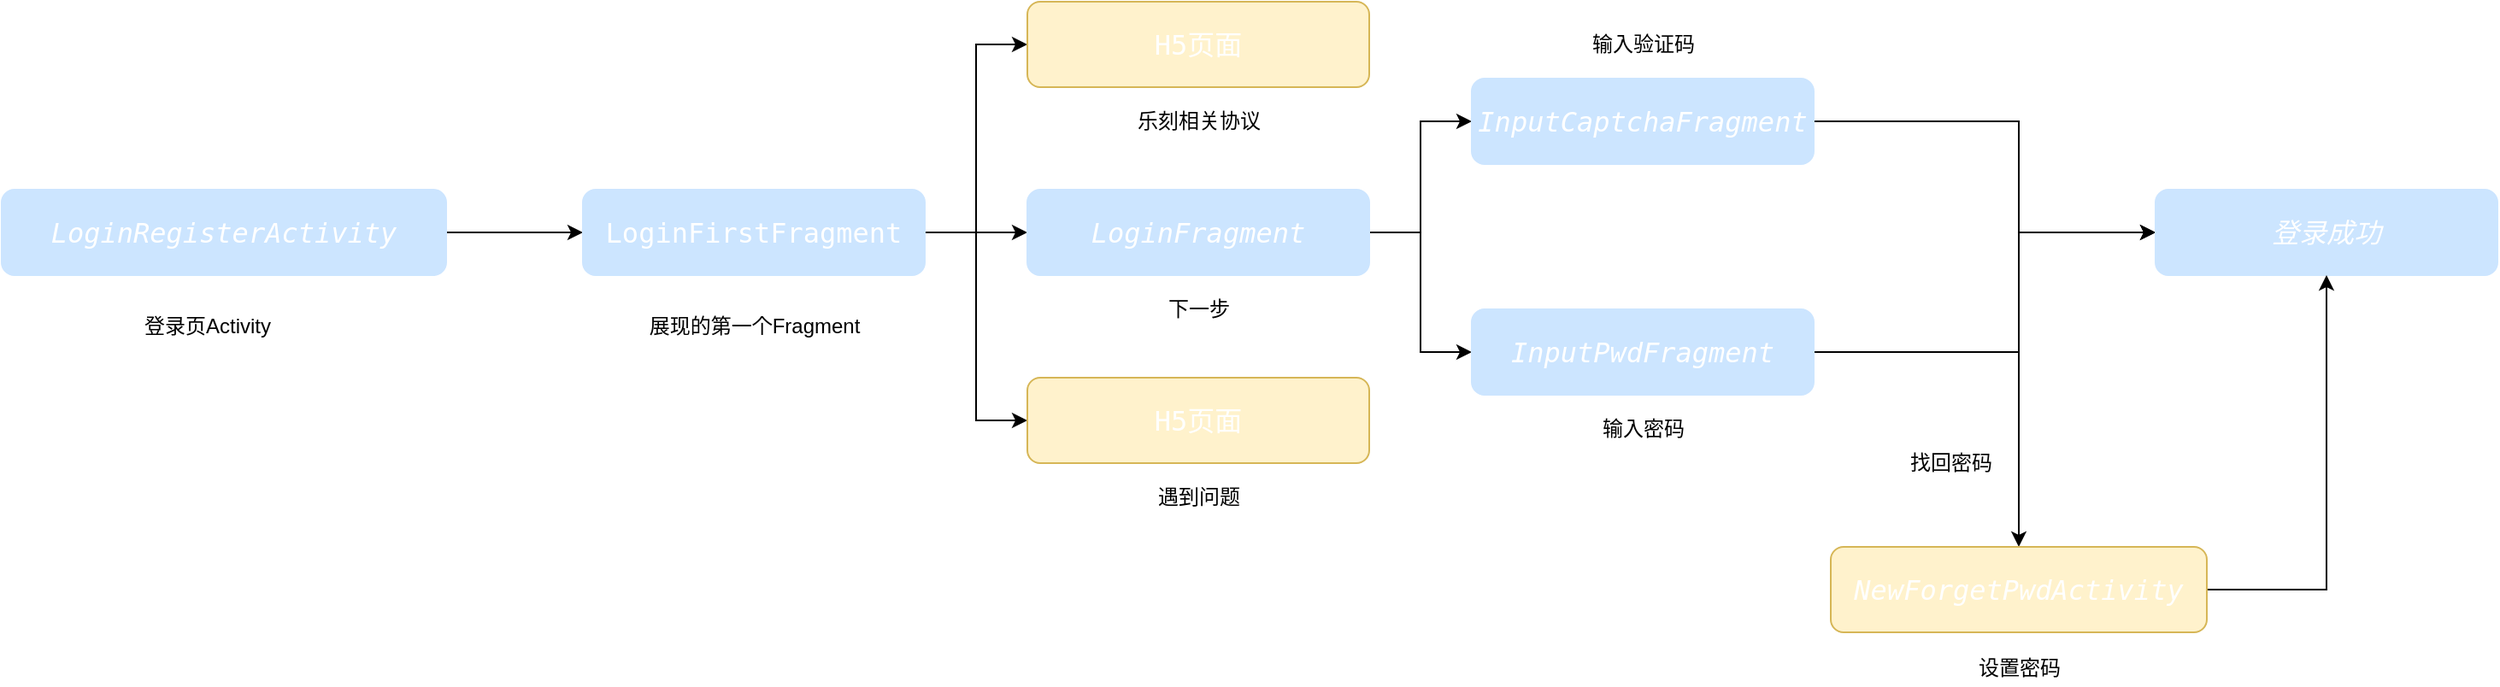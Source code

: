 <mxfile version="14.8.2" type="github">
  <diagram id="nYQA_SCFP9z7AsmTdMuE" name="第 1 页">
    <mxGraphModel dx="1977" dy="1193" grid="1" gridSize="10" guides="1" tooltips="1" connect="1" arrows="1" fold="1" page="1" pageScale="1" pageWidth="3300" pageHeight="2339" math="0" shadow="0">
      <root>
        <mxCell id="0" />
        <mxCell id="1" parent="0" />
        <mxCell id="pK-iJ0P--daHXMUOZHyA-3" style="edgeStyle=orthogonalEdgeStyle;rounded=0;orthogonalLoop=1;jettySize=auto;html=1;exitX=1;exitY=0.5;exitDx=0;exitDy=0;fontColor=#FFFFFF;" edge="1" parent="1" source="pK-iJ0P--daHXMUOZHyA-1" target="pK-iJ0P--daHXMUOZHyA-2">
          <mxGeometry relative="1" as="geometry" />
        </mxCell>
        <mxCell id="pK-iJ0P--daHXMUOZHyA-1" value="&lt;pre style=&quot;font-family: menlo, monospace; font-size: 12pt;&quot;&gt;&lt;span style=&quot;font-style: italic;&quot;&gt;LoginRegisterActivity&lt;/span&gt;&lt;/pre&gt;" style="rounded=1;whiteSpace=wrap;html=1;fillColor=#cce5ff;fontColor=#FFFFFF;labelBackgroundColor=none;strokeColor=#CCE5FF;" vertex="1" parent="1">
          <mxGeometry x="220" y="490" width="260" height="50" as="geometry" />
        </mxCell>
        <mxCell id="pK-iJ0P--daHXMUOZHyA-9" style="edgeStyle=orthogonalEdgeStyle;rounded=0;orthogonalLoop=1;jettySize=auto;html=1;exitX=1;exitY=0.5;exitDx=0;exitDy=0;entryX=0;entryY=0.5;entryDx=0;entryDy=0;fontColor=#000000;" edge="1" parent="1" source="pK-iJ0P--daHXMUOZHyA-2" target="pK-iJ0P--daHXMUOZHyA-6">
          <mxGeometry relative="1" as="geometry" />
        </mxCell>
        <mxCell id="pK-iJ0P--daHXMUOZHyA-10" style="edgeStyle=orthogonalEdgeStyle;rounded=0;orthogonalLoop=1;jettySize=auto;html=1;exitX=1;exitY=0.5;exitDx=0;exitDy=0;entryX=0;entryY=0.5;entryDx=0;entryDy=0;fontColor=#000000;" edge="1" parent="1" source="pK-iJ0P--daHXMUOZHyA-2" target="pK-iJ0P--daHXMUOZHyA-7">
          <mxGeometry relative="1" as="geometry" />
        </mxCell>
        <mxCell id="pK-iJ0P--daHXMUOZHyA-11" style="edgeStyle=orthogonalEdgeStyle;rounded=0;orthogonalLoop=1;jettySize=auto;html=1;exitX=1;exitY=0.5;exitDx=0;exitDy=0;entryX=0;entryY=0.5;entryDx=0;entryDy=0;fontColor=#000000;" edge="1" parent="1" source="pK-iJ0P--daHXMUOZHyA-2" target="pK-iJ0P--daHXMUOZHyA-8">
          <mxGeometry relative="1" as="geometry" />
        </mxCell>
        <mxCell id="pK-iJ0P--daHXMUOZHyA-2" value="&lt;pre style=&quot;font-family: menlo, monospace; font-size: 12pt;&quot;&gt;LoginFirstFragment&lt;/pre&gt;" style="rounded=1;whiteSpace=wrap;html=1;labelBackgroundColor=none;fontColor=#FFFFFF;fillColor=#CCE5FF;strokeColor=#CCE5FF;" vertex="1" parent="1">
          <mxGeometry x="560" y="490" width="200" height="50" as="geometry" />
        </mxCell>
        <mxCell id="pK-iJ0P--daHXMUOZHyA-4" value="&lt;font color=&quot;#000000&quot;&gt;登录页Activity&lt;/font&gt;" style="text;html=1;align=center;verticalAlign=middle;resizable=0;points=[];autosize=1;strokeColor=none;fontColor=#FFFFFF;" vertex="1" parent="1">
          <mxGeometry x="295" y="560" width="90" height="20" as="geometry" />
        </mxCell>
        <mxCell id="pK-iJ0P--daHXMUOZHyA-5" value="展现的第一个Fragment&lt;br&gt;" style="text;html=1;align=center;verticalAlign=middle;resizable=0;points=[];autosize=1;strokeColor=none;" vertex="1" parent="1">
          <mxGeometry x="590" y="560" width="140" height="20" as="geometry" />
        </mxCell>
        <mxCell id="pK-iJ0P--daHXMUOZHyA-6" value="&lt;pre style=&quot;font-family: &amp;#34;menlo&amp;#34; , monospace ; font-size: 12pt&quot;&gt;H5页面&lt;/pre&gt;" style="rounded=1;whiteSpace=wrap;html=1;fillColor=#fff2cc;strokeColor=#d6b656;labelBackgroundColor=none;fontColor=#FFFFFF;" vertex="1" parent="1">
          <mxGeometry x="820" y="380" width="200" height="50" as="geometry" />
        </mxCell>
        <mxCell id="pK-iJ0P--daHXMUOZHyA-20" style="edgeStyle=orthogonalEdgeStyle;rounded=0;orthogonalLoop=1;jettySize=auto;html=1;exitX=1;exitY=0.5;exitDx=0;exitDy=0;entryX=0;entryY=0.5;entryDx=0;entryDy=0;fontColor=#000000;" edge="1" parent="1" source="pK-iJ0P--daHXMUOZHyA-7" target="pK-iJ0P--daHXMUOZHyA-18">
          <mxGeometry relative="1" as="geometry" />
        </mxCell>
        <mxCell id="pK-iJ0P--daHXMUOZHyA-21" style="edgeStyle=orthogonalEdgeStyle;rounded=0;orthogonalLoop=1;jettySize=auto;html=1;exitX=1;exitY=0.5;exitDx=0;exitDy=0;entryX=0;entryY=0.5;entryDx=0;entryDy=0;fontColor=#000000;" edge="1" parent="1" source="pK-iJ0P--daHXMUOZHyA-7" target="pK-iJ0P--daHXMUOZHyA-19">
          <mxGeometry relative="1" as="geometry" />
        </mxCell>
        <mxCell id="pK-iJ0P--daHXMUOZHyA-7" value="&lt;pre style=&quot;font-family: &amp;#34;menlo&amp;#34; , monospace ; font-size: 12pt&quot;&gt;&lt;pre style=&quot;font-family: &amp;#34;menlo&amp;#34; , monospace ; font-size: 12pt&quot;&gt;&lt;span style=&quot;font-style: italic&quot;&gt;LoginFragment&lt;/span&gt;&lt;/pre&gt;&lt;/pre&gt;" style="rounded=1;whiteSpace=wrap;html=1;labelBackgroundColor=none;fontColor=#FFFFFF;fillColor=#CCE5FF;strokeColor=#CCE5FF;" vertex="1" parent="1">
          <mxGeometry x="820" y="490" width="200" height="50" as="geometry" />
        </mxCell>
        <mxCell id="pK-iJ0P--daHXMUOZHyA-8" value="&lt;pre style=&quot;font-family: &amp;#34;menlo&amp;#34; , monospace ; font-size: 12pt&quot;&gt;H5页面&lt;/pre&gt;" style="rounded=1;whiteSpace=wrap;html=1;fillColor=#fff2cc;strokeColor=#d6b656;labelBackgroundColor=none;fontColor=#FFFFFF;" vertex="1" parent="1">
          <mxGeometry x="820" y="600" width="200" height="50" as="geometry" />
        </mxCell>
        <mxCell id="pK-iJ0P--daHXMUOZHyA-12" value="乐刻相关协议" style="text;html=1;align=center;verticalAlign=middle;resizable=0;points=[];autosize=1;strokeColor=none;" vertex="1" parent="1">
          <mxGeometry x="875" y="440" width="90" height="20" as="geometry" />
        </mxCell>
        <mxCell id="pK-iJ0P--daHXMUOZHyA-13" value="下一步" style="text;html=1;align=center;verticalAlign=middle;resizable=0;points=[];autosize=1;strokeColor=none;" vertex="1" parent="1">
          <mxGeometry x="895" y="550" width="50" height="20" as="geometry" />
        </mxCell>
        <mxCell id="pK-iJ0P--daHXMUOZHyA-14" value="遇到问题" style="text;html=1;align=center;verticalAlign=middle;resizable=0;points=[];autosize=1;strokeColor=none;" vertex="1" parent="1">
          <mxGeometry x="890" y="660" width="60" height="20" as="geometry" />
        </mxCell>
        <mxCell id="pK-iJ0P--daHXMUOZHyA-27" style="edgeStyle=orthogonalEdgeStyle;rounded=0;orthogonalLoop=1;jettySize=auto;html=1;exitX=1;exitY=0.5;exitDx=0;exitDy=0;entryX=0;entryY=0.5;entryDx=0;entryDy=0;fontColor=#000000;" edge="1" parent="1" source="pK-iJ0P--daHXMUOZHyA-18" target="pK-iJ0P--daHXMUOZHyA-26">
          <mxGeometry relative="1" as="geometry">
            <Array as="points">
              <mxPoint x="1400" y="450" />
              <mxPoint x="1400" y="515" />
            </Array>
          </mxGeometry>
        </mxCell>
        <mxCell id="pK-iJ0P--daHXMUOZHyA-18" value="&lt;pre style=&quot;font-family: &amp;#34;menlo&amp;#34; , monospace ; font-size: 12pt&quot;&gt;&lt;pre style=&quot;font-family: &amp;#34;menlo&amp;#34; , monospace ; font-size: 12pt&quot;&gt;&lt;pre style=&quot;font-family: &amp;#34;menlo&amp;#34; , monospace ; font-size: 12pt&quot;&gt;&lt;span style=&quot;font-style: italic&quot;&gt;InputCaptchaFragment&lt;/span&gt;&lt;/pre&gt;&lt;/pre&gt;&lt;/pre&gt;" style="rounded=1;whiteSpace=wrap;html=1;labelBackgroundColor=none;fontColor=#FFFFFF;fillColor=#CCE5FF;strokeColor=#CCE5FF;" vertex="1" parent="1">
          <mxGeometry x="1080" y="425" width="200" height="50" as="geometry" />
        </mxCell>
        <mxCell id="pK-iJ0P--daHXMUOZHyA-28" style="edgeStyle=orthogonalEdgeStyle;rounded=0;orthogonalLoop=1;jettySize=auto;html=1;exitX=1;exitY=0.5;exitDx=0;exitDy=0;entryX=0;entryY=0.5;entryDx=0;entryDy=0;fontColor=#000000;" edge="1" parent="1" source="pK-iJ0P--daHXMUOZHyA-19" target="pK-iJ0P--daHXMUOZHyA-26">
          <mxGeometry relative="1" as="geometry">
            <Array as="points">
              <mxPoint x="1400" y="585" />
              <mxPoint x="1400" y="515" />
            </Array>
          </mxGeometry>
        </mxCell>
        <mxCell id="pK-iJ0P--daHXMUOZHyA-32" style="edgeStyle=orthogonalEdgeStyle;rounded=0;orthogonalLoop=1;jettySize=auto;html=1;exitX=1;exitY=0.5;exitDx=0;exitDy=0;entryX=0.5;entryY=0;entryDx=0;entryDy=0;fontColor=#000000;" edge="1" parent="1" source="pK-iJ0P--daHXMUOZHyA-19" target="pK-iJ0P--daHXMUOZHyA-31">
          <mxGeometry relative="1" as="geometry" />
        </mxCell>
        <mxCell id="pK-iJ0P--daHXMUOZHyA-19" value="&lt;pre style=&quot;font-family: &amp;#34;menlo&amp;#34; , monospace ; font-size: 12pt&quot;&gt;&lt;pre style=&quot;font-family: &amp;#34;menlo&amp;#34; , monospace ; font-size: 12pt&quot;&gt;&lt;pre style=&quot;font-family: &amp;#34;menlo&amp;#34; , monospace ; font-size: 12pt&quot;&gt;&lt;span style=&quot;font-style: italic&quot;&gt;InputPwdFragment&lt;/span&gt;&lt;/pre&gt;&lt;/pre&gt;&lt;/pre&gt;" style="rounded=1;whiteSpace=wrap;html=1;labelBackgroundColor=none;fontColor=#FFFFFF;fillColor=#CCE5FF;strokeColor=#CCE5FF;" vertex="1" parent="1">
          <mxGeometry x="1080" y="560" width="200" height="50" as="geometry" />
        </mxCell>
        <mxCell id="pK-iJ0P--daHXMUOZHyA-22" value="输入验证码" style="text;html=1;align=center;verticalAlign=middle;resizable=0;points=[];autosize=1;strokeColor=none;" vertex="1" parent="1">
          <mxGeometry x="1140" y="395" width="80" height="20" as="geometry" />
        </mxCell>
        <mxCell id="pK-iJ0P--daHXMUOZHyA-23" value="输入密码" style="text;html=1;align=center;verticalAlign=middle;resizable=0;points=[];autosize=1;strokeColor=none;" vertex="1" parent="1">
          <mxGeometry x="1150" y="620" width="60" height="20" as="geometry" />
        </mxCell>
        <mxCell id="pK-iJ0P--daHXMUOZHyA-26" value="&lt;pre style=&quot;font-family: &amp;#34;menlo&amp;#34; , monospace ; font-size: 12pt&quot;&gt;&lt;pre style=&quot;font-family: &amp;#34;menlo&amp;#34; , monospace ; font-size: 12pt&quot;&gt;&lt;span style=&quot;font-style: italic&quot;&gt;登录成功&lt;/span&gt;&lt;/pre&gt;&lt;/pre&gt;" style="rounded=1;whiteSpace=wrap;html=1;labelBackgroundColor=none;fontColor=#FFFFFF;fillColor=#CCE5FF;strokeColor=#CCE5FF;" vertex="1" parent="1">
          <mxGeometry x="1480" y="490" width="200" height="50" as="geometry" />
        </mxCell>
        <mxCell id="pK-iJ0P--daHXMUOZHyA-30" value="找回密码" style="text;html=1;align=center;verticalAlign=middle;resizable=0;points=[];autosize=1;strokeColor=none;fontColor=#000000;" vertex="1" parent="1">
          <mxGeometry x="1330" y="640" width="60" height="20" as="geometry" />
        </mxCell>
        <mxCell id="pK-iJ0P--daHXMUOZHyA-34" style="edgeStyle=orthogonalEdgeStyle;rounded=0;orthogonalLoop=1;jettySize=auto;html=1;exitX=1;exitY=0.5;exitDx=0;exitDy=0;entryX=0.5;entryY=1;entryDx=0;entryDy=0;fontColor=#000000;" edge="1" parent="1" source="pK-iJ0P--daHXMUOZHyA-31" target="pK-iJ0P--daHXMUOZHyA-26">
          <mxGeometry relative="1" as="geometry" />
        </mxCell>
        <mxCell id="pK-iJ0P--daHXMUOZHyA-31" value="&lt;pre style=&quot;font-family: &amp;#34;menlo&amp;#34; , monospace ; font-size: 12pt&quot;&gt;&lt;pre style=&quot;font-family: &amp;#34;menlo&amp;#34; , monospace ; font-size: 12pt&quot;&gt;&lt;span style=&quot;font-style: italic&quot;&gt;NewForgetPwdActivity&lt;/span&gt;&lt;/pre&gt;&lt;/pre&gt;" style="rounded=1;whiteSpace=wrap;html=1;fillColor=#fff2cc;strokeColor=#d6b656;labelBackgroundColor=none;fontColor=#FFFFFF;" vertex="1" parent="1">
          <mxGeometry x="1290" y="699" width="220" height="50" as="geometry" />
        </mxCell>
        <mxCell id="pK-iJ0P--daHXMUOZHyA-33" value="设置密码" style="text;html=1;align=center;verticalAlign=middle;resizable=0;points=[];autosize=1;strokeColor=none;fontColor=#000000;" vertex="1" parent="1">
          <mxGeometry x="1370" y="760" width="60" height="20" as="geometry" />
        </mxCell>
      </root>
    </mxGraphModel>
  </diagram>
</mxfile>
